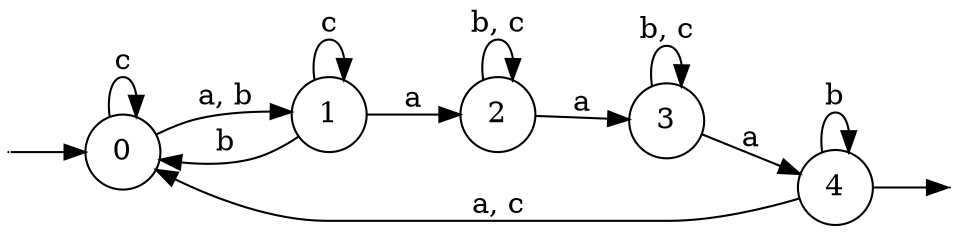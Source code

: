 digraph
{
  vcsn_context = "lal(abc), b"
  rankdir = LR
  {
    node [shape = point, width = 0]
    I0
    F4
  }
  {
    node [shape = circle]
    0
    1
    2
    3
    4
  }
  I0 -> 0
  0 -> 0 [label = "c"]
  0 -> 1 [label = "a, b"]
  1 -> 0 [label = "b"]
  1 -> 1 [label = "c"]
  1 -> 2 [label = "a"]
  2 -> 2 [label = "b, c"]
  2 -> 3 [label = "a"]
  3 -> 3 [label = "b, c"]
  3 -> 4 [label = "a"]
  4 -> F4
  4 -> 0 [label = "a, c"]
  4 -> 4 [label = "b"]
}
